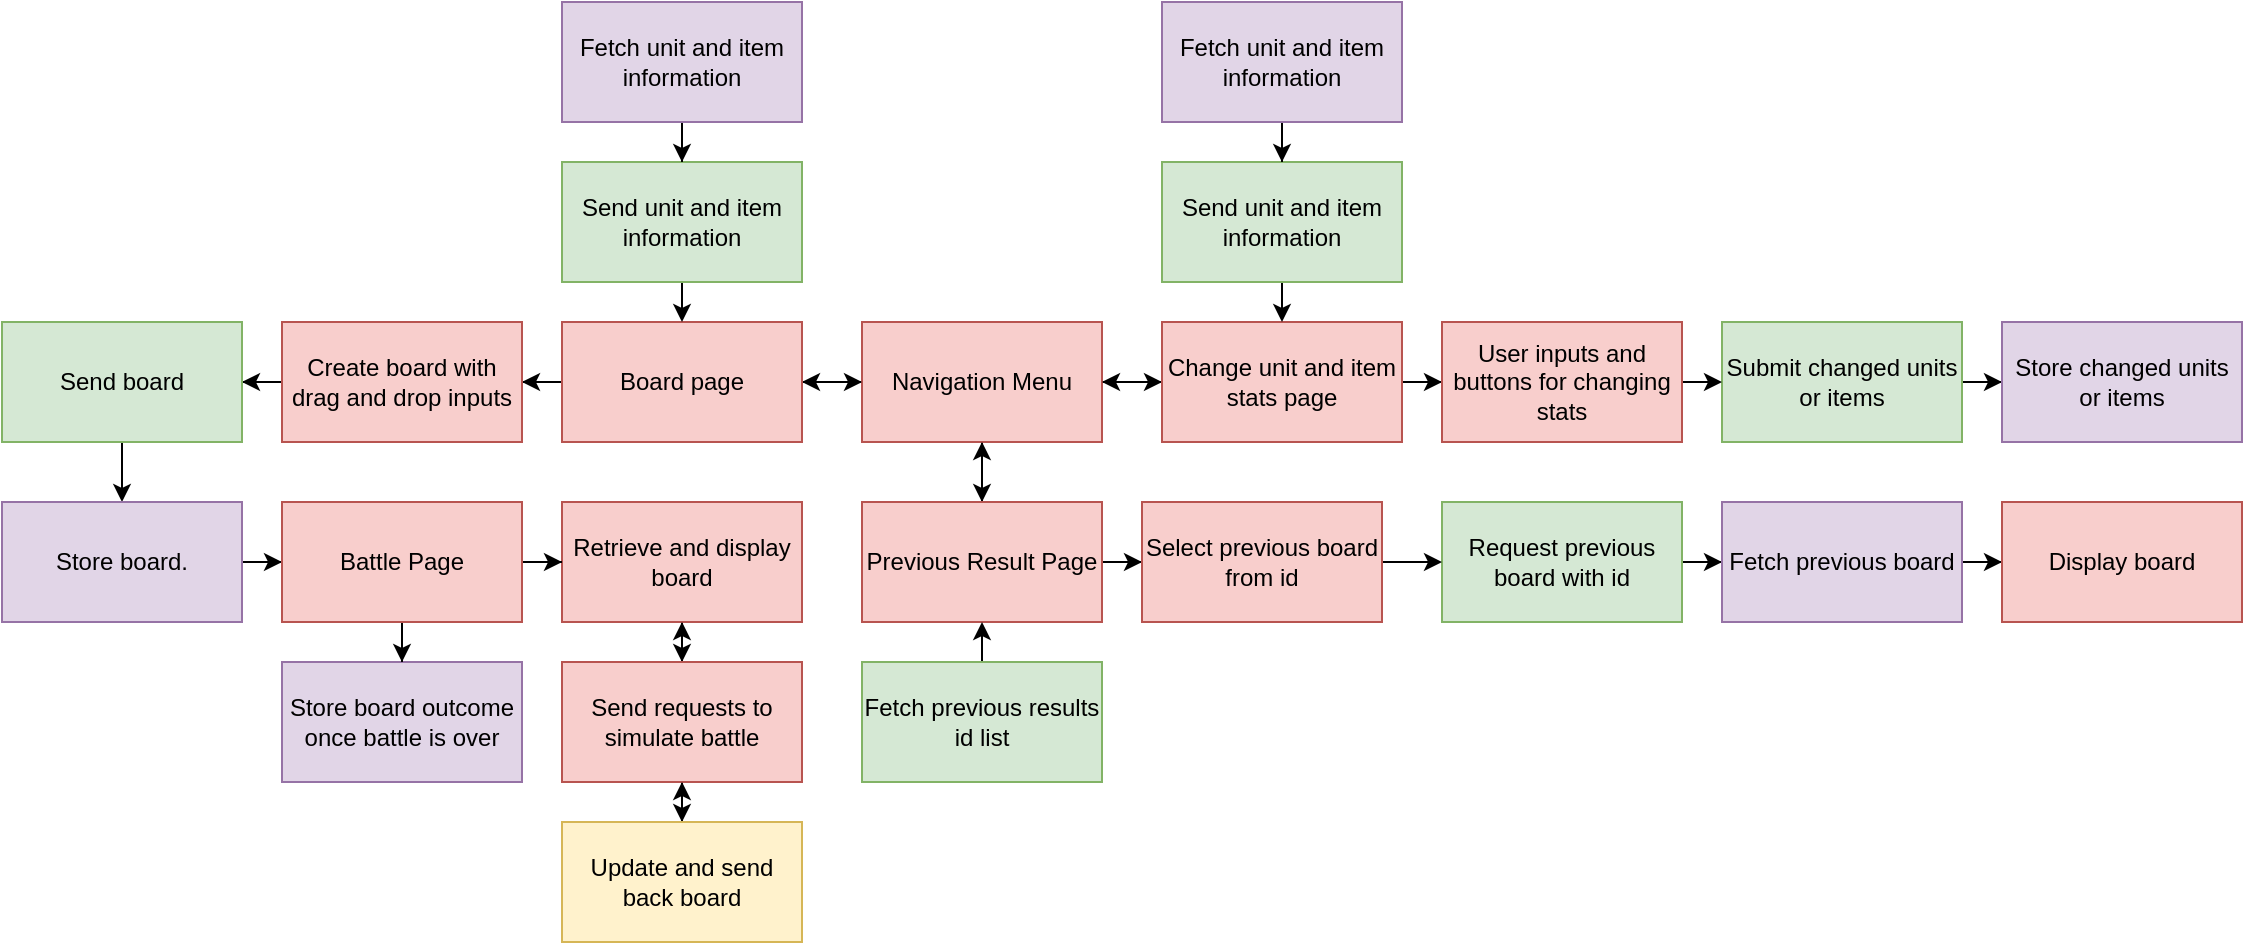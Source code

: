 <mxfile version="20.8.16" type="device"><diagram id="R2DOZSdtoT4wqz9JqqCi" name="Page-1"><mxGraphModel dx="1434" dy="794" grid="1" gridSize="10" guides="1" tooltips="1" connect="1" arrows="1" fold="1" page="1" pageScale="1" pageWidth="1100" pageHeight="300" math="0" shadow="0"><root><mxCell id="0"/><mxCell id="1" parent="0"/><mxCell id="jQy2B-3HBkXSZZtudP1P-5" value="" style="edgeStyle=orthogonalEdgeStyle;rounded=0;orthogonalLoop=1;jettySize=auto;html=1;" parent="1" source="jQy2B-3HBkXSZZtudP1P-1" target="jQy2B-3HBkXSZZtudP1P-4" edge="1"><mxGeometry relative="1" as="geometry"/></mxCell><mxCell id="jQy2B-3HBkXSZZtudP1P-7" value="" style="edgeStyle=orthogonalEdgeStyle;rounded=0;orthogonalLoop=1;jettySize=auto;html=1;" parent="1" source="jQy2B-3HBkXSZZtudP1P-1" target="jQy2B-3HBkXSZZtudP1P-6" edge="1"><mxGeometry relative="1" as="geometry"/></mxCell><mxCell id="jQy2B-3HBkXSZZtudP1P-11" value="" style="edgeStyle=orthogonalEdgeStyle;rounded=0;orthogonalLoop=1;jettySize=auto;html=1;" parent="1" source="jQy2B-3HBkXSZZtudP1P-1" target="jQy2B-3HBkXSZZtudP1P-10" edge="1"><mxGeometry relative="1" as="geometry"/></mxCell><mxCell id="jQy2B-3HBkXSZZtudP1P-1" value="Navigation Menu" style="rounded=0;whiteSpace=wrap;html=1;fillColor=#f8cecc;strokeColor=#b85450;" parent="1" vertex="1"><mxGeometry x="470" y="300" width="120" height="60" as="geometry"/></mxCell><mxCell id="jQy2B-3HBkXSZZtudP1P-9" style="edgeStyle=orthogonalEdgeStyle;rounded=0;orthogonalLoop=1;jettySize=auto;html=1;exitX=1;exitY=0.5;exitDx=0;exitDy=0;entryX=0;entryY=0.5;entryDx=0;entryDy=0;" parent="1" source="jQy2B-3HBkXSZZtudP1P-4" target="jQy2B-3HBkXSZZtudP1P-1" edge="1"><mxGeometry relative="1" as="geometry"/></mxCell><mxCell id="jQy2B-3HBkXSZZtudP1P-38" style="edgeStyle=orthogonalEdgeStyle;rounded=0;orthogonalLoop=1;jettySize=auto;html=1;entryX=1;entryY=0.5;entryDx=0;entryDy=0;" parent="1" source="jQy2B-3HBkXSZZtudP1P-4" target="jQy2B-3HBkXSZZtudP1P-37" edge="1"><mxGeometry relative="1" as="geometry"/></mxCell><mxCell id="jQy2B-3HBkXSZZtudP1P-4" value="Board page" style="rounded=0;whiteSpace=wrap;html=1;fillColor=#f8cecc;strokeColor=#b85450;" parent="1" vertex="1"><mxGeometry x="320" y="300" width="120" height="60" as="geometry"/></mxCell><mxCell id="jQy2B-3HBkXSZZtudP1P-8" style="edgeStyle=orthogonalEdgeStyle;rounded=0;orthogonalLoop=1;jettySize=auto;html=1;" parent="1" source="jQy2B-3HBkXSZZtudP1P-6" target="jQy2B-3HBkXSZZtudP1P-1" edge="1"><mxGeometry relative="1" as="geometry"/></mxCell><mxCell id="f6T16pW5mQFlPwAFMyfq-4" value="" style="edgeStyle=orthogonalEdgeStyle;rounded=0;orthogonalLoop=1;jettySize=auto;html=1;" edge="1" parent="1" source="jQy2B-3HBkXSZZtudP1P-6" target="f6T16pW5mQFlPwAFMyfq-3"><mxGeometry relative="1" as="geometry"/></mxCell><mxCell id="jQy2B-3HBkXSZZtudP1P-6" value="Change unit and item stats page" style="rounded=0;whiteSpace=wrap;html=1;fillColor=#f8cecc;strokeColor=#b85450;" parent="1" vertex="1"><mxGeometry x="620" y="300" width="120" height="60" as="geometry"/></mxCell><mxCell id="jQy2B-3HBkXSZZtudP1P-12" style="edgeStyle=orthogonalEdgeStyle;rounded=0;orthogonalLoop=1;jettySize=auto;html=1;exitX=0.5;exitY=0;exitDx=0;exitDy=0;entryX=0.5;entryY=1;entryDx=0;entryDy=0;" parent="1" source="jQy2B-3HBkXSZZtudP1P-10" target="jQy2B-3HBkXSZZtudP1P-1" edge="1"><mxGeometry relative="1" as="geometry"/></mxCell><mxCell id="f6T16pW5mQFlPwAFMyfq-8" value="" style="edgeStyle=orthogonalEdgeStyle;rounded=0;orthogonalLoop=1;jettySize=auto;html=1;" edge="1" parent="1" source="jQy2B-3HBkXSZZtudP1P-10" target="f6T16pW5mQFlPwAFMyfq-7"><mxGeometry relative="1" as="geometry"/></mxCell><mxCell id="jQy2B-3HBkXSZZtudP1P-10" value="Previous Result Page" style="rounded=0;whiteSpace=wrap;html=1;fillColor=#f8cecc;strokeColor=#b85450;" parent="1" vertex="1"><mxGeometry x="470" y="390" width="120" height="60" as="geometry"/></mxCell><mxCell id="jQy2B-3HBkXSZZtudP1P-23" value="" style="edgeStyle=orthogonalEdgeStyle;rounded=0;orthogonalLoop=1;jettySize=auto;html=1;" parent="1" source="jQy2B-3HBkXSZZtudP1P-15" target="jQy2B-3HBkXSZZtudP1P-22" edge="1"><mxGeometry relative="1" as="geometry"/></mxCell><mxCell id="jQy2B-3HBkXSZZtudP1P-15" value="Submit changed units or items" style="whiteSpace=wrap;html=1;rounded=0;fillColor=#d5e8d4;strokeColor=#82b366;" parent="1" vertex="1"><mxGeometry x="900" y="300" width="120" height="60" as="geometry"/></mxCell><mxCell id="jQy2B-3HBkXSZZtudP1P-20" style="edgeStyle=orthogonalEdgeStyle;rounded=0;orthogonalLoop=1;jettySize=auto;html=1;exitX=0.5;exitY=1;exitDx=0;exitDy=0;entryX=0.5;entryY=0;entryDx=0;entryDy=0;" parent="1" source="jQy2B-3HBkXSZZtudP1P-17" target="jQy2B-3HBkXSZZtudP1P-6" edge="1"><mxGeometry relative="1" as="geometry"/></mxCell><mxCell id="jQy2B-3HBkXSZZtudP1P-17" value="Send unit and item information" style="rounded=0;whiteSpace=wrap;html=1;fillColor=#d5e8d4;strokeColor=#82b366;" parent="1" vertex="1"><mxGeometry x="620" y="220" width="120" height="60" as="geometry"/></mxCell><mxCell id="jQy2B-3HBkXSZZtudP1P-19" style="edgeStyle=orthogonalEdgeStyle;rounded=0;orthogonalLoop=1;jettySize=auto;html=1;exitX=0.5;exitY=1;exitDx=0;exitDy=0;" parent="1" source="jQy2B-3HBkXSZZtudP1P-18" target="jQy2B-3HBkXSZZtudP1P-17" edge="1"><mxGeometry relative="1" as="geometry"/></mxCell><mxCell id="jQy2B-3HBkXSZZtudP1P-18" value="Fetch unit and item information" style="rounded=0;whiteSpace=wrap;html=1;fillColor=#e1d5e7;strokeColor=#9673a6;" parent="1" vertex="1"><mxGeometry x="620" y="140" width="120" height="60" as="geometry"/></mxCell><mxCell id="jQy2B-3HBkXSZZtudP1P-22" value="Store changed units or items" style="whiteSpace=wrap;html=1;rounded=0;fillColor=#e1d5e7;strokeColor=#9673a6;" parent="1" vertex="1"><mxGeometry x="1040" y="300" width="120" height="60" as="geometry"/></mxCell><mxCell id="jQy2B-3HBkXSZZtudP1P-29" value="" style="edgeStyle=orthogonalEdgeStyle;rounded=0;orthogonalLoop=1;jettySize=auto;html=1;" parent="1" source="jQy2B-3HBkXSZZtudP1P-24" target="jQy2B-3HBkXSZZtudP1P-28" edge="1"><mxGeometry relative="1" as="geometry"/></mxCell><mxCell id="jQy2B-3HBkXSZZtudP1P-24" value="Request previous board with id" style="whiteSpace=wrap;html=1;rounded=0;fillColor=#d5e8d4;strokeColor=#82b366;" parent="1" vertex="1"><mxGeometry x="760" y="390" width="120" height="60" as="geometry"/></mxCell><mxCell id="jQy2B-3HBkXSZZtudP1P-27" style="edgeStyle=orthogonalEdgeStyle;rounded=0;orthogonalLoop=1;jettySize=auto;html=1;exitX=0.5;exitY=0;exitDx=0;exitDy=0;entryX=0.5;entryY=1;entryDx=0;entryDy=0;" parent="1" source="jQy2B-3HBkXSZZtudP1P-26" target="jQy2B-3HBkXSZZtudP1P-10" edge="1"><mxGeometry relative="1" as="geometry"/></mxCell><mxCell id="jQy2B-3HBkXSZZtudP1P-26" value="Fetch previous results id list" style="rounded=0;whiteSpace=wrap;html=1;fillColor=#d5e8d4;strokeColor=#82b366;" parent="1" vertex="1"><mxGeometry x="470" y="470" width="120" height="60" as="geometry"/></mxCell><mxCell id="jQy2B-3HBkXSZZtudP1P-31" value="" style="edgeStyle=orthogonalEdgeStyle;rounded=0;orthogonalLoop=1;jettySize=auto;html=1;" parent="1" source="jQy2B-3HBkXSZZtudP1P-28" target="jQy2B-3HBkXSZZtudP1P-30" edge="1"><mxGeometry relative="1" as="geometry"/></mxCell><mxCell id="jQy2B-3HBkXSZZtudP1P-28" value="Fetch previous board" style="whiteSpace=wrap;html=1;rounded=0;fillColor=#e1d5e7;strokeColor=#9673a6;" parent="1" vertex="1"><mxGeometry x="900" y="390" width="120" height="60" as="geometry"/></mxCell><mxCell id="jQy2B-3HBkXSZZtudP1P-30" value="Display board" style="whiteSpace=wrap;html=1;rounded=0;fillColor=#f8cecc;strokeColor=#b85450;" parent="1" vertex="1"><mxGeometry x="1040" y="390" width="120" height="60" as="geometry"/></mxCell><mxCell id="jQy2B-3HBkXSZZtudP1P-35" style="edgeStyle=orthogonalEdgeStyle;rounded=0;orthogonalLoop=1;jettySize=auto;html=1;exitX=0.5;exitY=1;exitDx=0;exitDy=0;entryX=0.5;entryY=0;entryDx=0;entryDy=0;" parent="1" source="jQy2B-3HBkXSZZtudP1P-32" target="jQy2B-3HBkXSZZtudP1P-4" edge="1"><mxGeometry relative="1" as="geometry"/></mxCell><mxCell id="jQy2B-3HBkXSZZtudP1P-32" value="Send unit and item information" style="rounded=0;whiteSpace=wrap;html=1;fillColor=#d5e8d4;strokeColor=#82b366;" parent="1" vertex="1"><mxGeometry x="320" y="220" width="120" height="60" as="geometry"/></mxCell><mxCell id="jQy2B-3HBkXSZZtudP1P-34" style="edgeStyle=orthogonalEdgeStyle;rounded=0;orthogonalLoop=1;jettySize=auto;html=1;exitX=0.5;exitY=1;exitDx=0;exitDy=0;" parent="1" source="jQy2B-3HBkXSZZtudP1P-33" target="jQy2B-3HBkXSZZtudP1P-32" edge="1"><mxGeometry relative="1" as="geometry"/></mxCell><mxCell id="jQy2B-3HBkXSZZtudP1P-33" value="Fetch unit and item information" style="rounded=0;whiteSpace=wrap;html=1;fillColor=#e1d5e7;strokeColor=#9673a6;" parent="1" vertex="1"><mxGeometry x="320" y="140" width="120" height="60" as="geometry"/></mxCell><mxCell id="jQy2B-3HBkXSZZtudP1P-40" value="" style="edgeStyle=orthogonalEdgeStyle;rounded=0;orthogonalLoop=1;jettySize=auto;html=1;" parent="1" source="jQy2B-3HBkXSZZtudP1P-37" target="jQy2B-3HBkXSZZtudP1P-39" edge="1"><mxGeometry relative="1" as="geometry"/></mxCell><mxCell id="jQy2B-3HBkXSZZtudP1P-37" value="Create board with drag and drop inputs" style="rounded=0;whiteSpace=wrap;html=1;fillColor=#f8cecc;strokeColor=#b85450;" parent="1" vertex="1"><mxGeometry x="180" y="300" width="120" height="60" as="geometry"/></mxCell><mxCell id="jQy2B-3HBkXSZZtudP1P-42" value="" style="edgeStyle=orthogonalEdgeStyle;rounded=0;orthogonalLoop=1;jettySize=auto;html=1;" parent="1" source="jQy2B-3HBkXSZZtudP1P-39" target="jQy2B-3HBkXSZZtudP1P-41" edge="1"><mxGeometry relative="1" as="geometry"/></mxCell><mxCell id="jQy2B-3HBkXSZZtudP1P-39" value="Send board" style="whiteSpace=wrap;html=1;rounded=0;fillColor=#d5e8d4;strokeColor=#82b366;" parent="1" vertex="1"><mxGeometry x="40" y="300" width="120" height="60" as="geometry"/></mxCell><mxCell id="f6T16pW5mQFlPwAFMyfq-12" value="" style="edgeStyle=orthogonalEdgeStyle;rounded=0;orthogonalLoop=1;jettySize=auto;html=1;" edge="1" parent="1" source="jQy2B-3HBkXSZZtudP1P-41" target="f6T16pW5mQFlPwAFMyfq-11"><mxGeometry relative="1" as="geometry"/></mxCell><mxCell id="jQy2B-3HBkXSZZtudP1P-41" value="Store board." style="whiteSpace=wrap;html=1;rounded=0;fillColor=#e1d5e7;strokeColor=#9673a6;" parent="1" vertex="1"><mxGeometry x="40" y="390" width="120" height="60" as="geometry"/></mxCell><mxCell id="f6T16pW5mQFlPwAFMyfq-15" style="edgeStyle=orthogonalEdgeStyle;rounded=0;orthogonalLoop=1;jettySize=auto;html=1;exitX=0.5;exitY=1;exitDx=0;exitDy=0;entryX=0.5;entryY=0;entryDx=0;entryDy=0;" edge="1" parent="1" source="jQy2B-3HBkXSZZtudP1P-43" target="jQy2B-3HBkXSZZtudP1P-45"><mxGeometry relative="1" as="geometry"/></mxCell><mxCell id="jQy2B-3HBkXSZZtudP1P-43" value="Retrieve and display board" style="whiteSpace=wrap;html=1;rounded=0;fillColor=#f8cecc;strokeColor=#b85450;" parent="1" vertex="1"><mxGeometry x="320" y="390" width="120" height="60" as="geometry"/></mxCell><mxCell id="jQy2B-3HBkXSZZtudP1P-50" value="" style="edgeStyle=orthogonalEdgeStyle;rounded=0;orthogonalLoop=1;jettySize=auto;html=1;" parent="1" source="jQy2B-3HBkXSZZtudP1P-45" target="jQy2B-3HBkXSZZtudP1P-49" edge="1"><mxGeometry relative="1" as="geometry"/></mxCell><mxCell id="f6T16pW5mQFlPwAFMyfq-16" style="edgeStyle=orthogonalEdgeStyle;rounded=0;orthogonalLoop=1;jettySize=auto;html=1;exitX=0.5;exitY=0;exitDx=0;exitDy=0;entryX=0.5;entryY=1;entryDx=0;entryDy=0;" edge="1" parent="1" source="jQy2B-3HBkXSZZtudP1P-45" target="jQy2B-3HBkXSZZtudP1P-43"><mxGeometry relative="1" as="geometry"/></mxCell><mxCell id="jQy2B-3HBkXSZZtudP1P-45" value="Send requests to simulate battle" style="whiteSpace=wrap;html=1;rounded=0;fillColor=#f8cecc;strokeColor=#b85450;" parent="1" vertex="1"><mxGeometry x="320" y="470" width="120" height="60" as="geometry"/></mxCell><mxCell id="jQy2B-3HBkXSZZtudP1P-51" style="edgeStyle=orthogonalEdgeStyle;rounded=0;orthogonalLoop=1;jettySize=auto;html=1;exitX=0.5;exitY=0;exitDx=0;exitDy=0;entryX=0.5;entryY=1;entryDx=0;entryDy=0;" parent="1" source="jQy2B-3HBkXSZZtudP1P-49" target="jQy2B-3HBkXSZZtudP1P-45" edge="1"><mxGeometry relative="1" as="geometry"/></mxCell><mxCell id="jQy2B-3HBkXSZZtudP1P-49" value="Update and send back board" style="whiteSpace=wrap;html=1;rounded=0;fillColor=#fff2cc;strokeColor=#d6b656;" parent="1" vertex="1"><mxGeometry x="320" y="550" width="120" height="60" as="geometry"/></mxCell><mxCell id="jQy2B-3HBkXSZZtudP1P-54" value="Store board outcome once battle is over" style="whiteSpace=wrap;html=1;rounded=0;fillColor=#e1d5e7;strokeColor=#9673a6;" parent="1" vertex="1"><mxGeometry x="180" y="470" width="120" height="60" as="geometry"/></mxCell><mxCell id="f6T16pW5mQFlPwAFMyfq-1" style="edgeStyle=orthogonalEdgeStyle;rounded=0;orthogonalLoop=1;jettySize=auto;html=1;exitX=0.5;exitY=1;exitDx=0;exitDy=0;" edge="1" parent="1" source="jQy2B-3HBkXSZZtudP1P-18" target="jQy2B-3HBkXSZZtudP1P-18"><mxGeometry relative="1" as="geometry"/></mxCell><mxCell id="f6T16pW5mQFlPwAFMyfq-5" style="edgeStyle=orthogonalEdgeStyle;rounded=0;orthogonalLoop=1;jettySize=auto;html=1;exitX=1;exitY=0.5;exitDx=0;exitDy=0;entryX=0;entryY=0.5;entryDx=0;entryDy=0;" edge="1" parent="1" source="f6T16pW5mQFlPwAFMyfq-3" target="jQy2B-3HBkXSZZtudP1P-15"><mxGeometry relative="1" as="geometry"/></mxCell><mxCell id="f6T16pW5mQFlPwAFMyfq-3" value="User inputs and buttons for changing stats" style="whiteSpace=wrap;html=1;fillColor=#f8cecc;strokeColor=#b85450;rounded=0;" vertex="1" parent="1"><mxGeometry x="760" y="300" width="120" height="60" as="geometry"/></mxCell><mxCell id="f6T16pW5mQFlPwAFMyfq-9" style="edgeStyle=orthogonalEdgeStyle;rounded=0;orthogonalLoop=1;jettySize=auto;html=1;entryX=0;entryY=0.5;entryDx=0;entryDy=0;" edge="1" parent="1" source="f6T16pW5mQFlPwAFMyfq-7" target="jQy2B-3HBkXSZZtudP1P-24"><mxGeometry relative="1" as="geometry"/></mxCell><mxCell id="f6T16pW5mQFlPwAFMyfq-7" value="Select previous board from id" style="whiteSpace=wrap;html=1;fillColor=#f8cecc;strokeColor=#b85450;rounded=0;" vertex="1" parent="1"><mxGeometry x="610" y="390" width="120" height="60" as="geometry"/></mxCell><mxCell id="f6T16pW5mQFlPwAFMyfq-14" style="edgeStyle=orthogonalEdgeStyle;rounded=0;orthogonalLoop=1;jettySize=auto;html=1;entryX=0;entryY=0.5;entryDx=0;entryDy=0;" edge="1" parent="1" source="f6T16pW5mQFlPwAFMyfq-11" target="jQy2B-3HBkXSZZtudP1P-43"><mxGeometry relative="1" as="geometry"/></mxCell><mxCell id="f6T16pW5mQFlPwAFMyfq-17" style="edgeStyle=orthogonalEdgeStyle;rounded=0;orthogonalLoop=1;jettySize=auto;html=1;exitX=0.5;exitY=1;exitDx=0;exitDy=0;" edge="1" parent="1" source="f6T16pW5mQFlPwAFMyfq-11" target="jQy2B-3HBkXSZZtudP1P-54"><mxGeometry relative="1" as="geometry"/></mxCell><mxCell id="f6T16pW5mQFlPwAFMyfq-11" value="Battle Page" style="whiteSpace=wrap;html=1;fillColor=#f8cecc;strokeColor=#b85450;rounded=0;" vertex="1" parent="1"><mxGeometry x="180" y="390" width="120" height="60" as="geometry"/></mxCell></root></mxGraphModel></diagram></mxfile>